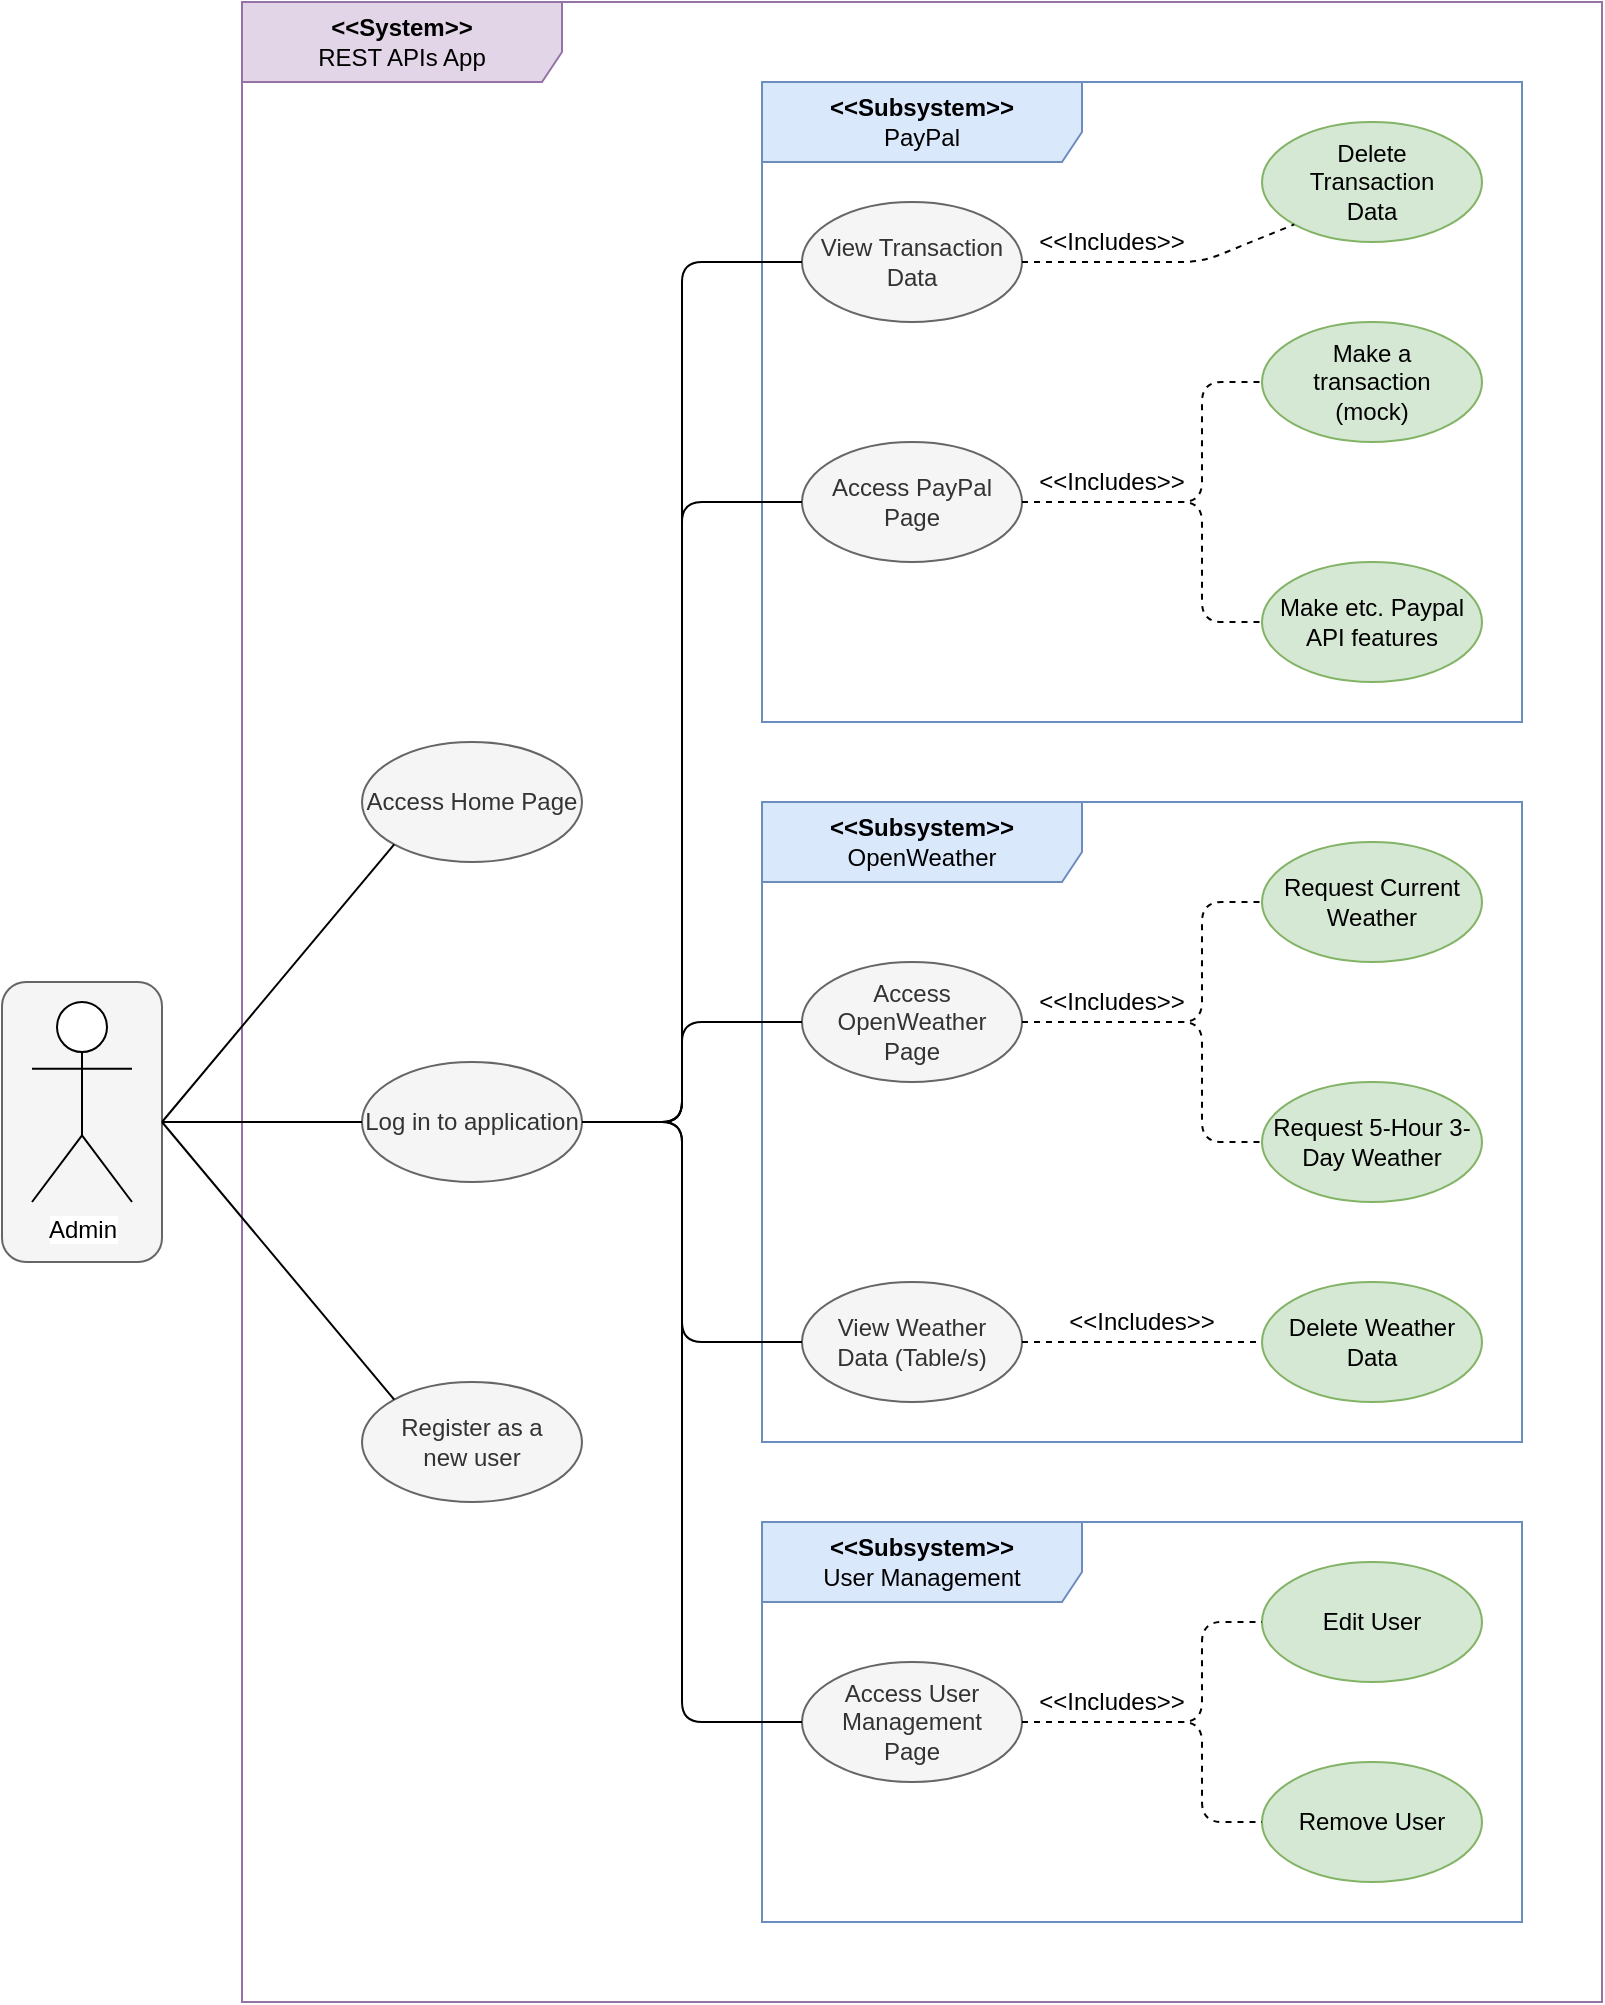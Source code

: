 <mxfile version="12.7.9" type="device"><diagram id="Jyn2V4ke6MH65qWnFqCK" name="Page-1"><mxGraphModel dx="772" dy="1885" grid="1" gridSize="10" guides="1" tooltips="1" connect="1" arrows="1" fold="1" page="1" pageScale="1" pageWidth="850" pageHeight="1100" math="0" shadow="0"><root><mxCell id="0"/><mxCell id="1" parent="0"/><mxCell id="69acH1Kjioo1cCI_8ZJ7-3" value="" style="rounded=1;whiteSpace=wrap;html=1;fillColor=#f5f5f5;strokeColor=#666666;fontColor=#333333;" parent="1" vertex="1"><mxGeometry y="170" width="80" height="140" as="geometry"/></mxCell><mxCell id="69acH1Kjioo1cCI_8ZJ7-4" value="Admin" style="shape=umlActor;verticalLabelPosition=bottom;labelBackgroundColor=#ffffff;verticalAlign=top;html=1;outlineConnect=0;" parent="1" vertex="1"><mxGeometry x="15" y="180" width="50" height="100" as="geometry"/></mxCell><mxCell id="69acH1Kjioo1cCI_8ZJ7-5" value="&lt;div&gt;&lt;b&gt;&amp;lt;&amp;lt;System&amp;gt;&amp;gt;&lt;/b&gt;&lt;/div&gt;REST APIs App" style="shape=umlFrame;whiteSpace=wrap;html=1;width=160;height=40;fillColor=#e1d5e7;strokeColor=#9673a6;" parent="1" vertex="1"><mxGeometry x="120" y="-320" width="680" height="1000" as="geometry"/></mxCell><mxCell id="69acH1Kjioo1cCI_8ZJ7-7" value="&lt;div&gt;&lt;b&gt;&amp;lt;&amp;lt;Subsystem&amp;gt;&amp;gt;&lt;/b&gt;&lt;/div&gt;PayPal" style="shape=umlFrame;whiteSpace=wrap;html=1;width=160;height=40;fillColor=#dae8fc;strokeColor=#6c8ebf;" parent="1" vertex="1"><mxGeometry x="380" y="-280" width="380" height="320" as="geometry"/></mxCell><mxCell id="69acH1Kjioo1cCI_8ZJ7-9" value="&lt;div&gt;&lt;b&gt;&amp;lt;&amp;lt;Subsystem&amp;gt;&amp;gt;&lt;/b&gt;&lt;/div&gt;OpenWeather" style="shape=umlFrame;whiteSpace=wrap;html=1;width=160;height=40;fillColor=#dae8fc;strokeColor=#6c8ebf;" parent="1" vertex="1"><mxGeometry x="380" y="80" width="380" height="320" as="geometry"/></mxCell><mxCell id="69acH1Kjioo1cCI_8ZJ7-10" value="&lt;div&gt;Access OpenWeather&lt;/div&gt;&lt;div&gt;Page&lt;br&gt;&lt;/div&gt;" style="ellipse;whiteSpace=wrap;html=1;fillColor=#f5f5f5;strokeColor=#666666;fontColor=#333333;" parent="1" vertex="1"><mxGeometry x="400" y="160" width="110" height="60" as="geometry"/></mxCell><mxCell id="69acH1Kjioo1cCI_8ZJ7-12" value="Request 5-Hour 3-Day Weather" style="ellipse;whiteSpace=wrap;html=1;fillColor=#d5e8d4;strokeColor=#82b366;" parent="1" vertex="1"><mxGeometry x="630" y="220" width="110" height="60" as="geometry"/></mxCell><mxCell id="69acH1Kjioo1cCI_8ZJ7-13" value="&lt;div&gt;View Weather&lt;/div&gt;&lt;div&gt;Data (Table/s)&lt;br&gt;&lt;/div&gt;" style="ellipse;whiteSpace=wrap;html=1;fillColor=#f5f5f5;strokeColor=#666666;fontColor=#333333;" parent="1" vertex="1"><mxGeometry x="400" y="320" width="110" height="60" as="geometry"/></mxCell><mxCell id="69acH1Kjioo1cCI_8ZJ7-16" value="&amp;lt;&amp;lt;Includes&amp;gt;&amp;gt;" style="text;html=1;strokeColor=none;fillColor=none;align=center;verticalAlign=middle;whiteSpace=wrap;rounded=0;" parent="1" vertex="1"><mxGeometry x="520" y="170" width="70" height="20" as="geometry"/></mxCell><mxCell id="69acH1Kjioo1cCI_8ZJ7-17" value="" style="endArrow=none;html=1;entryX=0;entryY=0.5;entryDx=0;entryDy=0;exitX=1;exitY=0.5;exitDx=0;exitDy=0;" parent="1" source="69acH1Kjioo1cCI_8ZJ7-28" target="69acH1Kjioo1cCI_8ZJ7-10" edge="1"><mxGeometry width="50" height="50" relative="1" as="geometry"><mxPoint x="390" y="780" as="sourcePoint"/><mxPoint x="440" y="730" as="targetPoint"/><Array as="points"><mxPoint x="340" y="240"/><mxPoint x="340" y="190"/></Array></mxGeometry></mxCell><mxCell id="69acH1Kjioo1cCI_8ZJ7-18" value="" style="endArrow=none;html=1;exitX=1;exitY=0.5;exitDx=0;exitDy=0;entryX=0;entryY=0.5;entryDx=0;entryDy=0;" parent="1" source="69acH1Kjioo1cCI_8ZJ7-28" target="69acH1Kjioo1cCI_8ZJ7-13" edge="1"><mxGeometry width="50" height="50" relative="1" as="geometry"><mxPoint x="170" y="520" as="sourcePoint"/><mxPoint x="220" y="470" as="targetPoint"/><Array as="points"><mxPoint x="340" y="240"/><mxPoint x="340" y="350"/></Array></mxGeometry></mxCell><mxCell id="69acH1Kjioo1cCI_8ZJ7-19" value="&lt;div&gt;Access PayPal&lt;/div&gt;&lt;div&gt;Page&lt;br&gt;&lt;/div&gt;" style="ellipse;whiteSpace=wrap;html=1;fillColor=#f5f5f5;strokeColor=#666666;fontColor=#333333;" parent="1" vertex="1"><mxGeometry x="400" y="-100" width="110" height="60" as="geometry"/></mxCell><mxCell id="69acH1Kjioo1cCI_8ZJ7-20" value="&lt;div&gt;Make a&lt;/div&gt;&lt;div&gt;transaction&lt;/div&gt;&lt;div&gt;(mock)&lt;/div&gt;" style="ellipse;whiteSpace=wrap;html=1;fillColor=#d5e8d4;strokeColor=#82b366;" parent="1" vertex="1"><mxGeometry x="630" y="-160" width="110" height="60" as="geometry"/></mxCell><mxCell id="69acH1Kjioo1cCI_8ZJ7-21" value="Make etc. Paypal API features" style="ellipse;whiteSpace=wrap;html=1;fillColor=#d5e8d4;strokeColor=#82b366;" parent="1" vertex="1"><mxGeometry x="630" y="-40" width="110" height="60" as="geometry"/></mxCell><mxCell id="69acH1Kjioo1cCI_8ZJ7-22" value="" style="endArrow=none;html=1;exitX=1;exitY=0.5;exitDx=0;exitDy=0;entryX=0;entryY=0.5;entryDx=0;entryDy=0;" parent="1" source="69acH1Kjioo1cCI_8ZJ7-28" target="69acH1Kjioo1cCI_8ZJ7-19" edge="1"><mxGeometry width="50" height="50" relative="1" as="geometry"><mxPoint x="130" y="140" as="sourcePoint"/><mxPoint x="180" y="90" as="targetPoint"/><Array as="points"><mxPoint x="340" y="240"/><mxPoint x="340" y="-70"/></Array></mxGeometry></mxCell><mxCell id="69acH1Kjioo1cCI_8ZJ7-25" value="&amp;lt;&amp;lt;Includes&amp;gt;&amp;gt;" style="text;html=1;strokeColor=none;fillColor=none;align=center;verticalAlign=middle;whiteSpace=wrap;rounded=0;" parent="1" vertex="1"><mxGeometry x="520" y="-90" width="70" height="20" as="geometry"/></mxCell><mxCell id="69acH1Kjioo1cCI_8ZJ7-26" value="&lt;div&gt;Request Current&lt;/div&gt;&lt;div&gt;Weather&lt;br&gt;&lt;/div&gt;" style="ellipse;whiteSpace=wrap;html=1;fillColor=#d5e8d4;strokeColor=#82b366;" parent="1" vertex="1"><mxGeometry x="630" y="100" width="110" height="60" as="geometry"/></mxCell><mxCell id="69acH1Kjioo1cCI_8ZJ7-27" value="&lt;div&gt;Register as a&lt;/div&gt;&lt;div&gt;new user&lt;/div&gt;" style="ellipse;whiteSpace=wrap;html=1;fillColor=#f5f5f5;strokeColor=#666666;fontColor=#333333;" parent="1" vertex="1"><mxGeometry x="180" y="370" width="110" height="60" as="geometry"/></mxCell><mxCell id="69acH1Kjioo1cCI_8ZJ7-28" value="Log in to application" style="ellipse;whiteSpace=wrap;html=1;fillColor=#f5f5f5;strokeColor=#666666;fontColor=#333333;" parent="1" vertex="1"><mxGeometry x="180" y="210" width="110" height="60" as="geometry"/></mxCell><mxCell id="69acH1Kjioo1cCI_8ZJ7-29" value="Access Home Page" style="ellipse;whiteSpace=wrap;html=1;fillColor=#f5f5f5;strokeColor=#666666;fontColor=#333333;" parent="1" vertex="1"><mxGeometry x="180" y="50" width="110" height="60" as="geometry"/></mxCell><mxCell id="69acH1Kjioo1cCI_8ZJ7-30" value="" style="endArrow=none;html=1;exitX=1;exitY=0.5;exitDx=0;exitDy=0;entryX=0;entryY=0.5;entryDx=0;entryDy=0;" parent="1" source="69acH1Kjioo1cCI_8ZJ7-3" target="69acH1Kjioo1cCI_8ZJ7-28" edge="1"><mxGeometry width="50" height="50" relative="1" as="geometry"><mxPoint x="40" y="430" as="sourcePoint"/><mxPoint x="90" y="380" as="targetPoint"/></mxGeometry></mxCell><mxCell id="69acH1Kjioo1cCI_8ZJ7-33" value="" style="endArrow=none;html=1;exitX=1;exitY=0.5;exitDx=0;exitDy=0;entryX=0;entryY=1;entryDx=0;entryDy=0;" parent="1" source="69acH1Kjioo1cCI_8ZJ7-3" target="69acH1Kjioo1cCI_8ZJ7-29" edge="1"><mxGeometry width="50" height="50" relative="1" as="geometry"><mxPoint x="110" y="190" as="sourcePoint"/><mxPoint x="100" y="20" as="targetPoint"/></mxGeometry></mxCell><mxCell id="69acH1Kjioo1cCI_8ZJ7-34" value="" style="endArrow=none;html=1;exitX=1;exitY=0.5;exitDx=0;exitDy=0;entryX=0;entryY=0;entryDx=0;entryDy=0;" parent="1" source="69acH1Kjioo1cCI_8ZJ7-3" target="69acH1Kjioo1cCI_8ZJ7-27" edge="1"><mxGeometry width="50" height="50" relative="1" as="geometry"><mxPoint x="10" y="420" as="sourcePoint"/><mxPoint x="60" y="370" as="targetPoint"/></mxGeometry></mxCell><mxCell id="69acH1Kjioo1cCI_8ZJ7-35" value="&lt;div&gt;View Transaction&lt;/div&gt;&lt;div&gt;Data&lt;br&gt;&lt;/div&gt;" style="ellipse;whiteSpace=wrap;html=1;fillColor=#f5f5f5;strokeColor=#666666;fontColor=#333333;" parent="1" vertex="1"><mxGeometry x="400" y="-220" width="110" height="60" as="geometry"/></mxCell><mxCell id="69acH1Kjioo1cCI_8ZJ7-38" value="Delete Weather Data" style="ellipse;whiteSpace=wrap;html=1;fillColor=#d5e8d4;strokeColor=#82b366;" parent="1" vertex="1"><mxGeometry x="630" y="320" width="110" height="60" as="geometry"/></mxCell><mxCell id="69acH1Kjioo1cCI_8ZJ7-42" value="&lt;div&gt;Delete&lt;/div&gt;&lt;div&gt;Transaction&lt;/div&gt;&lt;div&gt;Data&lt;/div&gt;" style="ellipse;whiteSpace=wrap;html=1;fillColor=#d5e8d4;strokeColor=#82b366;" parent="1" vertex="1"><mxGeometry x="630" y="-260" width="110" height="60" as="geometry"/></mxCell><mxCell id="69acH1Kjioo1cCI_8ZJ7-43" value="&amp;lt;&amp;lt;Includes&amp;gt;&amp;gt;" style="text;html=1;strokeColor=none;fillColor=none;align=center;verticalAlign=middle;whiteSpace=wrap;rounded=0;" parent="1" vertex="1"><mxGeometry x="535" y="330" width="70" height="20" as="geometry"/></mxCell><mxCell id="69acH1Kjioo1cCI_8ZJ7-44" value="&amp;lt;&amp;lt;Includes&amp;gt;&amp;gt;" style="text;html=1;strokeColor=none;fillColor=none;align=center;verticalAlign=middle;whiteSpace=wrap;rounded=0;" parent="1" vertex="1"><mxGeometry x="520" y="-210" width="70" height="20" as="geometry"/></mxCell><mxCell id="69acH1Kjioo1cCI_8ZJ7-46" value="&lt;div&gt;&lt;b&gt;&amp;lt;&amp;lt;Subsystem&amp;gt;&amp;gt;&lt;/b&gt;&lt;/div&gt;User Management" style="shape=umlFrame;whiteSpace=wrap;html=1;width=160;height=40;fillColor=#dae8fc;strokeColor=#6c8ebf;" parent="1" vertex="1"><mxGeometry x="380" y="440" width="380" height="200" as="geometry"/></mxCell><mxCell id="69acH1Kjioo1cCI_8ZJ7-47" value="&lt;div&gt;Access User&lt;/div&gt;&lt;div&gt;Management&lt;br&gt;&lt;/div&gt;&lt;div&gt;Page&lt;br&gt;&lt;/div&gt;" style="ellipse;whiteSpace=wrap;html=1;fillColor=#f5f5f5;strokeColor=#666666;fontColor=#333333;" parent="1" vertex="1"><mxGeometry x="400" y="510" width="110" height="60" as="geometry"/></mxCell><mxCell id="69acH1Kjioo1cCI_8ZJ7-48" value="Edit User" style="ellipse;whiteSpace=wrap;html=1;fillColor=#d5e8d4;strokeColor=#82b366;" parent="1" vertex="1"><mxGeometry x="630" y="460" width="110" height="60" as="geometry"/></mxCell><mxCell id="69acH1Kjioo1cCI_8ZJ7-50" value="Remove User" style="ellipse;whiteSpace=wrap;html=1;fillColor=#d5e8d4;strokeColor=#82b366;" parent="1" vertex="1"><mxGeometry x="630" y="560" width="110" height="60" as="geometry"/></mxCell><mxCell id="69acH1Kjioo1cCI_8ZJ7-51" value="" style="endArrow=none;html=1;entryX=0;entryY=0.5;entryDx=0;entryDy=0;exitX=1;exitY=0.5;exitDx=0;exitDy=0;" parent="1" source="69acH1Kjioo1cCI_8ZJ7-28" target="69acH1Kjioo1cCI_8ZJ7-47" edge="1"><mxGeometry width="50" height="50" relative="1" as="geometry"><mxPoint x="330" y="1060" as="sourcePoint"/><mxPoint x="380" y="1010" as="targetPoint"/><Array as="points"><mxPoint x="340" y="240"/><mxPoint x="340" y="540"/></Array></mxGeometry></mxCell><mxCell id="69acH1Kjioo1cCI_8ZJ7-55" value="&amp;lt;&amp;lt;Includes&amp;gt;&amp;gt;" style="text;html=1;strokeColor=none;fillColor=none;align=center;verticalAlign=middle;whiteSpace=wrap;rounded=0;" parent="1" vertex="1"><mxGeometry x="520" y="520" width="70" height="20" as="geometry"/></mxCell><mxCell id="69acH1Kjioo1cCI_8ZJ7-57" value="" style="endArrow=none;dashed=1;html=1;exitX=1;exitY=0.5;exitDx=0;exitDy=0;entryX=0;entryY=0.5;entryDx=0;entryDy=0;" parent="1" source="69acH1Kjioo1cCI_8ZJ7-47" target="69acH1Kjioo1cCI_8ZJ7-48" edge="1"><mxGeometry width="50" height="50" relative="1" as="geometry"><mxPoint x="810" y="540" as="sourcePoint"/><mxPoint x="860" y="490" as="targetPoint"/><Array as="points"><mxPoint x="600" y="540"/><mxPoint x="600" y="490"/></Array></mxGeometry></mxCell><mxCell id="69acH1Kjioo1cCI_8ZJ7-58" value="" style="endArrow=none;dashed=1;html=1;exitX=1;exitY=0.5;exitDx=0;exitDy=0;entryX=0;entryY=0.5;entryDx=0;entryDy=0;" parent="1" source="69acH1Kjioo1cCI_8ZJ7-47" target="69acH1Kjioo1cCI_8ZJ7-50" edge="1"><mxGeometry width="50" height="50" relative="1" as="geometry"><mxPoint x="830" y="450" as="sourcePoint"/><mxPoint x="880" y="400" as="targetPoint"/><Array as="points"><mxPoint x="600" y="540"/><mxPoint x="600" y="590"/></Array></mxGeometry></mxCell><mxCell id="69acH1Kjioo1cCI_8ZJ7-59" value="" style="endArrow=none;dashed=1;html=1;exitX=1;exitY=0.5;exitDx=0;exitDy=0;entryX=0;entryY=0.5;entryDx=0;entryDy=0;" parent="1" source="69acH1Kjioo1cCI_8ZJ7-13" target="69acH1Kjioo1cCI_8ZJ7-38" edge="1"><mxGeometry width="50" height="50" relative="1" as="geometry"><mxPoint x="830" y="260" as="sourcePoint"/><mxPoint x="880" y="210" as="targetPoint"/></mxGeometry></mxCell><mxCell id="69acH1Kjioo1cCI_8ZJ7-60" value="" style="endArrow=none;dashed=1;html=1;exitX=1;exitY=0.5;exitDx=0;exitDy=0;entryX=0;entryY=0.5;entryDx=0;entryDy=0;" parent="1" source="69acH1Kjioo1cCI_8ZJ7-10" target="69acH1Kjioo1cCI_8ZJ7-26" edge="1"><mxGeometry width="50" height="50" relative="1" as="geometry"><mxPoint x="840" y="200" as="sourcePoint"/><mxPoint x="890" y="150" as="targetPoint"/><Array as="points"><mxPoint x="600" y="190"/><mxPoint x="600" y="130"/></Array></mxGeometry></mxCell><mxCell id="69acH1Kjioo1cCI_8ZJ7-61" value="" style="endArrow=none;dashed=1;html=1;exitX=1;exitY=0.5;exitDx=0;exitDy=0;entryX=0;entryY=0.5;entryDx=0;entryDy=0;" parent="1" source="69acH1Kjioo1cCI_8ZJ7-10" target="69acH1Kjioo1cCI_8ZJ7-12" edge="1"><mxGeometry width="50" height="50" relative="1" as="geometry"><mxPoint x="820" y="200" as="sourcePoint"/><mxPoint x="870" y="150" as="targetPoint"/><Array as="points"><mxPoint x="600" y="190"/><mxPoint x="600" y="250"/></Array></mxGeometry></mxCell><mxCell id="69acH1Kjioo1cCI_8ZJ7-62" value="" style="endArrow=none;dashed=1;html=1;exitX=1;exitY=0.5;exitDx=0;exitDy=0;entryX=0;entryY=1;entryDx=0;entryDy=0;" parent="1" source="69acH1Kjioo1cCI_8ZJ7-35" target="69acH1Kjioo1cCI_8ZJ7-42" edge="1"><mxGeometry width="50" height="50" relative="1" as="geometry"><mxPoint x="220" y="-100" as="sourcePoint"/><mxPoint x="270" y="-150" as="targetPoint"/><Array as="points"><mxPoint x="600" y="-190"/></Array></mxGeometry></mxCell><mxCell id="69acH1Kjioo1cCI_8ZJ7-63" value="" style="endArrow=none;dashed=1;html=1;exitX=1;exitY=0.5;exitDx=0;exitDy=0;entryX=0;entryY=0.5;entryDx=0;entryDy=0;" parent="1" source="69acH1Kjioo1cCI_8ZJ7-19" target="69acH1Kjioo1cCI_8ZJ7-20" edge="1"><mxGeometry width="50" height="50" relative="1" as="geometry"><mxPoint x="280" y="-120" as="sourcePoint"/><mxPoint x="330" y="-170" as="targetPoint"/><Array as="points"><mxPoint x="600" y="-70"/><mxPoint x="600" y="-130"/></Array></mxGeometry></mxCell><mxCell id="69acH1Kjioo1cCI_8ZJ7-64" value="" style="endArrow=none;dashed=1;html=1;exitX=1;exitY=0.5;exitDx=0;exitDy=0;entryX=0;entryY=0.5;entryDx=0;entryDy=0;" parent="1" source="69acH1Kjioo1cCI_8ZJ7-19" target="69acH1Kjioo1cCI_8ZJ7-21" edge="1"><mxGeometry width="50" height="50" relative="1" as="geometry"><mxPoint x="520" y="30" as="sourcePoint"/><mxPoint x="570" y="-20" as="targetPoint"/><Array as="points"><mxPoint x="600" y="-70"/><mxPoint x="600" y="-10"/></Array></mxGeometry></mxCell><mxCell id="Uv7TuOlb0U9mw3RhnQty-1" value="" style="endArrow=none;html=1;exitX=1;exitY=0.5;exitDx=0;exitDy=0;entryX=0;entryY=0.5;entryDx=0;entryDy=0;" edge="1" parent="1" source="69acH1Kjioo1cCI_8ZJ7-28" target="69acH1Kjioo1cCI_8ZJ7-35"><mxGeometry width="50" height="50" relative="1" as="geometry"><mxPoint x="140" y="-10" as="sourcePoint"/><mxPoint x="190" y="-60" as="targetPoint"/><Array as="points"><mxPoint x="340" y="240"/><mxPoint x="340" y="-190"/></Array></mxGeometry></mxCell></root></mxGraphModel></diagram></mxfile>